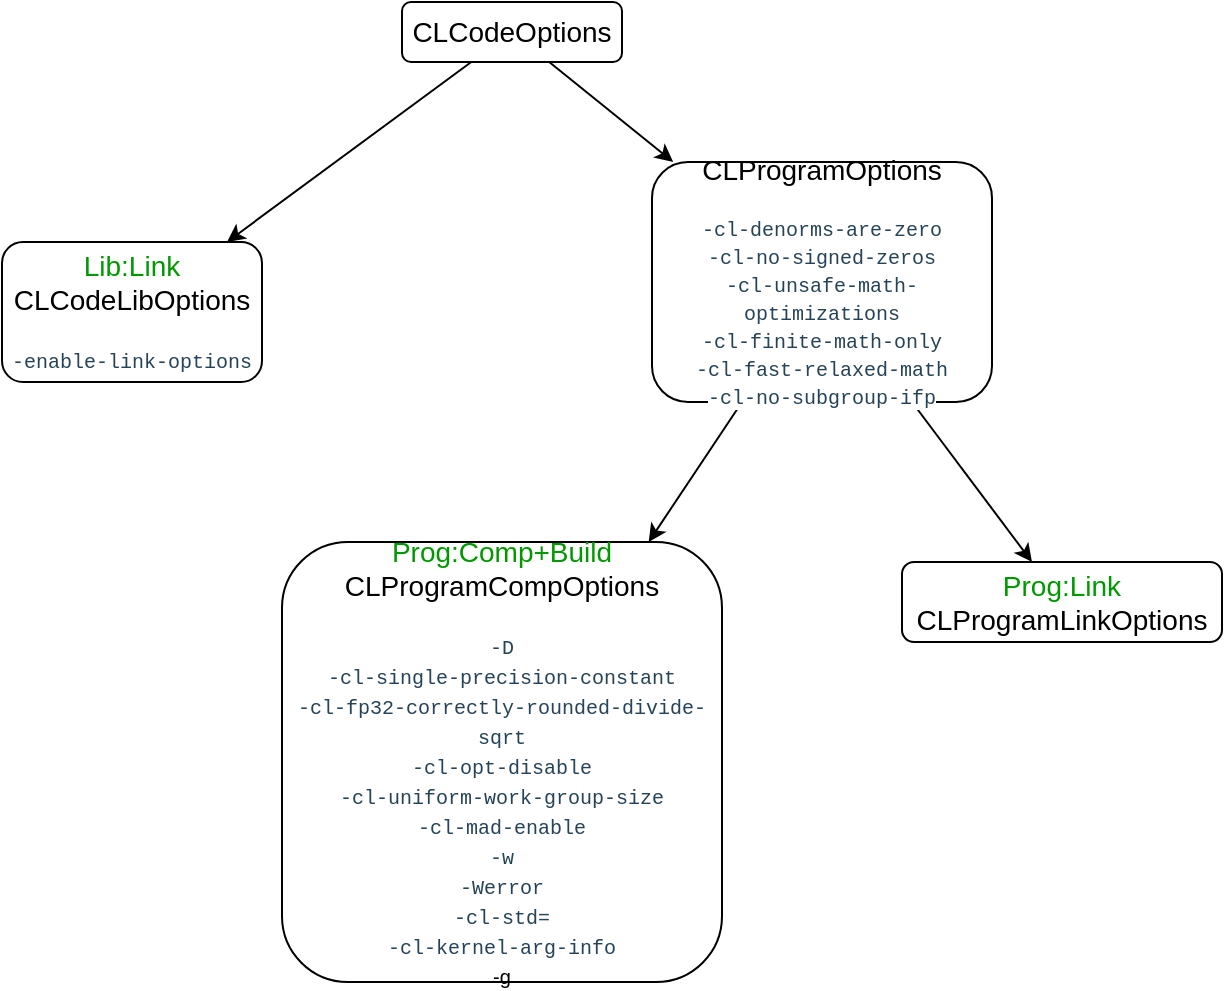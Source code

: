 <mxfile version="18.0.1" type="device">
  <diagram id="EaGUkMu4GfU58-6FdVFR" name="Page-1">
    <mxGraphModel dx="981" dy="623" grid="1" gridSize="10" guides="1" tooltips="1" connect="1" arrows="1" fold="1" page="1" pageScale="1" pageWidth="850" pageHeight="1100" math="0" shadow="0">
      <root>
        <mxCell id="0" />
        <mxCell id="1" parent="0" />
        <mxCell id="pEy-u8KEZqNx0ne2hU9U-7" value="" style="edgeStyle=none;shape=connector;rounded=0;orthogonalLoop=1;jettySize=auto;html=1;labelBackgroundColor=default;fontFamily=Helvetica;fontSize=11;fontColor=default;endArrow=classic;strokeColor=default;" edge="1" parent="1" source="pEy-u8KEZqNx0ne2hU9U-12" target="pEy-u8KEZqNx0ne2hU9U-6">
          <mxGeometry relative="1" as="geometry" />
        </mxCell>
        <mxCell id="pEy-u8KEZqNx0ne2hU9U-9" value="" style="edgeStyle=none;shape=connector;rounded=0;orthogonalLoop=1;jettySize=auto;html=1;labelBackgroundColor=default;fontFamily=Helvetica;fontSize=11;fontColor=default;endArrow=classic;strokeColor=default;" edge="1" parent="1" source="pEy-u8KEZqNx0ne2hU9U-1" target="pEy-u8KEZqNx0ne2hU9U-8">
          <mxGeometry relative="1" as="geometry" />
        </mxCell>
        <mxCell id="pEy-u8KEZqNx0ne2hU9U-11" value="" style="edgeStyle=none;shape=connector;rounded=0;orthogonalLoop=1;jettySize=auto;html=1;labelBackgroundColor=default;fontFamily=Helvetica;fontSize=11;fontColor=default;endArrow=classic;strokeColor=default;" edge="1" parent="1" source="pEy-u8KEZqNx0ne2hU9U-12" target="pEy-u8KEZqNx0ne2hU9U-10">
          <mxGeometry relative="1" as="geometry" />
        </mxCell>
        <mxCell id="pEy-u8KEZqNx0ne2hU9U-13" style="edgeStyle=none;shape=connector;rounded=0;orthogonalLoop=1;jettySize=auto;html=1;labelBackgroundColor=default;fontFamily=Helvetica;fontSize=11;fontColor=default;endArrow=classic;strokeColor=default;" edge="1" parent="1" source="pEy-u8KEZqNx0ne2hU9U-1" target="pEy-u8KEZqNx0ne2hU9U-12">
          <mxGeometry relative="1" as="geometry" />
        </mxCell>
        <mxCell id="pEy-u8KEZqNx0ne2hU9U-1" value="&lt;font style=&quot;font-size: 14px;&quot;&gt;CLCodeOptions&lt;/font&gt;" style="rounded=1;whiteSpace=wrap;html=1;" vertex="1" parent="1">
          <mxGeometry x="420" y="320" width="110" height="30" as="geometry" />
        </mxCell>
        <mxCell id="pEy-u8KEZqNx0ne2hU9U-6" value="&lt;font style=&quot;font-size: 14px;&quot;&gt;&lt;font style=&quot;font-size: 14px;&quot; color=&quot;#009900&quot;&gt;Prog:Comp+Build&lt;/font&gt;&lt;br&gt;CLProgramCompOptions&lt;/font&gt;&lt;br&gt;&lt;br&gt;&lt;font style=&quot;font-size: 10px;&quot;&gt;&lt;span style=&quot;color: rgb(38, 67, 87); font-family: Consolas, &amp;quot;Liberation Mono&amp;quot;, Courier, monospace; text-align: start; background-color: rgb(255, 255, 255);&quot;&gt;&lt;font style=&quot;font-size: 10px;&quot;&gt;-D&lt;br&gt;&lt;/font&gt;&lt;/span&gt;&lt;span style=&quot;color: rgb(38, 67, 87); font-family: Consolas, &amp;quot;Liberation Mono&amp;quot;, Courier, monospace; text-align: start; background-color: rgb(255, 255, 255);&quot;&gt;-cl-single-precision-constant&lt;br&gt;&lt;/span&gt;&lt;span style=&quot;color: rgb(38, 67, 87); font-family: Consolas, &amp;quot;Liberation Mono&amp;quot;, Courier, monospace; text-align: start; background-color: rgb(255, 255, 255);&quot;&gt;-cl-fp32-correctly-rounded-divide-sqrt&lt;br&gt;&lt;/span&gt;&lt;span style=&quot;color: rgb(38, 67, 87); font-family: Consolas, &amp;quot;Liberation Mono&amp;quot;, Courier, monospace; text-align: start; background-color: rgb(255, 255, 255);&quot;&gt;-cl-opt-disable&lt;/span&gt;&lt;span style=&quot;color: rgb(38, 67, 87); font-family: Consolas, &amp;quot;Liberation Mono&amp;quot;, Courier, monospace; text-align: start; background-color: rgb(255, 255, 255);&quot;&gt;&lt;br&gt;&lt;/span&gt;&lt;span style=&quot;color: rgb(38, 67, 87); font-family: Consolas, &amp;quot;Liberation Mono&amp;quot;, Courier, monospace; text-align: start; background-color: rgb(255, 255, 255);&quot;&gt;-cl-uniform-work-group-size&lt;br&gt;&lt;/span&gt;&lt;span style=&quot;color: rgb(38, 67, 87); font-family: Consolas, &amp;quot;Liberation Mono&amp;quot;, Courier, monospace; text-align: start; background-color: rgb(255, 255, 255);&quot;&gt;-cl-mad-enable&lt;br&gt;&lt;/span&gt;&lt;span style=&quot;color: rgb(38, 67, 87); font-family: Consolas, &amp;quot;Liberation Mono&amp;quot;, Courier, monospace; text-align: start; background-color: rgb(255, 255, 255);&quot;&gt;-w&lt;br&gt;&lt;/span&gt;&lt;span style=&quot;color: rgb(38, 67, 87); font-family: Consolas, &amp;quot;Liberation Mono&amp;quot;, Courier, monospace; text-align: start; background-color: rgb(255, 255, 255);&quot;&gt;-Werror&lt;br&gt;&lt;/span&gt;&lt;span style=&quot;color: rgb(38, 67, 87); font-family: Consolas, &amp;quot;Liberation Mono&amp;quot;, Courier, monospace; text-align: start; background-color: rgb(255, 255, 255);&quot;&gt;-cl-std=&lt;br&gt;&lt;/span&gt;&lt;span style=&quot;color: rgb(38, 67, 87); font-family: Consolas, &amp;quot;Liberation Mono&amp;quot;, Courier, monospace; text-align: start; background-color: rgb(255, 255, 255);&quot;&gt;-cl-kernel-arg-info&lt;br&gt;&lt;/span&gt;-g&lt;/font&gt;" style="rounded=1;whiteSpace=wrap;html=1;" vertex="1" parent="1">
          <mxGeometry x="360" y="590" width="220" height="220" as="geometry" />
        </mxCell>
        <mxCell id="pEy-u8KEZqNx0ne2hU9U-8" value="&lt;font style=&quot;&quot; color=&quot;#009900&quot;&gt;&lt;font style=&quot;font-size: 14px;&quot;&gt;Lib:Link&lt;/font&gt;&lt;br&gt;&lt;/font&gt;&lt;font style=&quot;&quot;&gt;&lt;font style=&quot;font-size: 14px;&quot;&gt;CLCodeLibOptions&lt;/font&gt;&lt;br&gt;&lt;br&gt;&lt;span style=&quot;font-size: 10px; color: rgb(38, 67, 87); font-family: Consolas, &amp;quot;Liberation Mono&amp;quot;, Courier, monospace; text-align: start; background-color: rgb(255, 255, 255);&quot;&gt;-enable-link-options&lt;/span&gt;&lt;/font&gt;" style="rounded=1;whiteSpace=wrap;html=1;" vertex="1" parent="1">
          <mxGeometry x="220" y="440" width="130" height="70" as="geometry" />
        </mxCell>
        <mxCell id="pEy-u8KEZqNx0ne2hU9U-10" value="&lt;font style=&quot;font-size: 14px;&quot;&gt;&lt;font style=&quot;font-size: 14px;&quot; color=&quot;#009900&quot;&gt;Prog:Link&lt;/font&gt;&lt;br&gt;CLProgramLinkOptions&lt;br&gt;&lt;/font&gt;" style="rounded=1;whiteSpace=wrap;html=1;" vertex="1" parent="1">
          <mxGeometry x="670" y="600" width="160" height="40" as="geometry" />
        </mxCell>
        <mxCell id="pEy-u8KEZqNx0ne2hU9U-12" value="&lt;font style=&quot;font-size: 14px;&quot;&gt;CLProgramOptions&lt;/font&gt;&lt;br&gt;&lt;font style=&quot;font-size: 10px;&quot;&gt;&lt;code style=&quot;box-sizing: border-box; font-family: Consolas, &amp;quot;Liberation Mono&amp;quot;, Courier, monospace; color: rgb(38, 67, 87); border-radius: 0px; padding: 0px; background-color: rgb(255, 255, 255); line-height: inherit; overflow-wrap: break-word; text-align: start;&quot;&gt;&lt;br&gt;-cl-denorms-are-zero&lt;/code&gt;&lt;br style=&quot;box-sizing: border-box; color: rgb(34, 34, 34); font-family: Noto, sans-serif; text-align: start; background-color: rgb(255, 255, 255);&quot;&gt;&lt;code style=&quot;box-sizing: border-box; font-family: Consolas, &amp;quot;Liberation Mono&amp;quot;, Courier, monospace; color: rgb(38, 67, 87); border-radius: 0px; padding: 0px; background-color: rgb(255, 255, 255); line-height: inherit; overflow-wrap: break-word; text-align: start;&quot;&gt;-cl-no-signed-zeros&lt;/code&gt;&lt;br style=&quot;box-sizing: border-box; color: rgb(34, 34, 34); font-family: Noto, sans-serif; text-align: start; background-color: rgb(255, 255, 255);&quot;&gt;&lt;code style=&quot;box-sizing: border-box; font-family: Consolas, &amp;quot;Liberation Mono&amp;quot;, Courier, monospace; color: rgb(38, 67, 87); border-radius: 0px; padding: 0px; background-color: rgb(255, 255, 255); line-height: inherit; overflow-wrap: break-word; text-align: start;&quot;&gt;-cl-unsafe-math-optimizations&lt;/code&gt;&lt;br style=&quot;box-sizing: border-box; color: rgb(34, 34, 34); font-family: Noto, sans-serif; text-align: start; background-color: rgb(255, 255, 255);&quot;&gt;&lt;code style=&quot;box-sizing: border-box; font-family: Consolas, &amp;quot;Liberation Mono&amp;quot;, Courier, monospace; color: rgb(38, 67, 87); border-radius: 0px; padding: 0px; background-color: rgb(255, 255, 255); line-height: inherit; overflow-wrap: break-word; text-align: start;&quot;&gt;-cl-finite-math-only&lt;/code&gt;&lt;br style=&quot;box-sizing: border-box; color: rgb(34, 34, 34); font-family: Noto, sans-serif; text-align: start; background-color: rgb(255, 255, 255);&quot;&gt;&lt;code style=&quot;box-sizing: border-box; font-family: Consolas, &amp;quot;Liberation Mono&amp;quot;, Courier, monospace; color: rgb(38, 67, 87); border-radius: 0px; padding: 0px; background-color: rgb(255, 255, 255); line-height: inherit; overflow-wrap: break-word; text-align: start;&quot;&gt;-cl-fast-relaxed-math&lt;/code&gt;&lt;br style=&quot;box-sizing: border-box; color: rgb(34, 34, 34); font-family: Noto, sans-serif; text-align: start; background-color: rgb(255, 255, 255);&quot;&gt;&lt;code style=&quot;box-sizing: border-box; font-family: Consolas, &amp;quot;Liberation Mono&amp;quot;, Courier, monospace; color: rgb(38, 67, 87); border-radius: 0px; padding: 0px; background-color: rgb(255, 255, 255); line-height: inherit; overflow-wrap: break-word; text-align: start;&quot;&gt;-cl-no-subgroup-ifp&lt;/code&gt;&lt;/font&gt;" style="rounded=1;whiteSpace=wrap;html=1;fontFamily=Helvetica;fontSize=11;fontColor=default;" vertex="1" parent="1">
          <mxGeometry x="545" y="400" width="170" height="120" as="geometry" />
        </mxCell>
      </root>
    </mxGraphModel>
  </diagram>
</mxfile>
